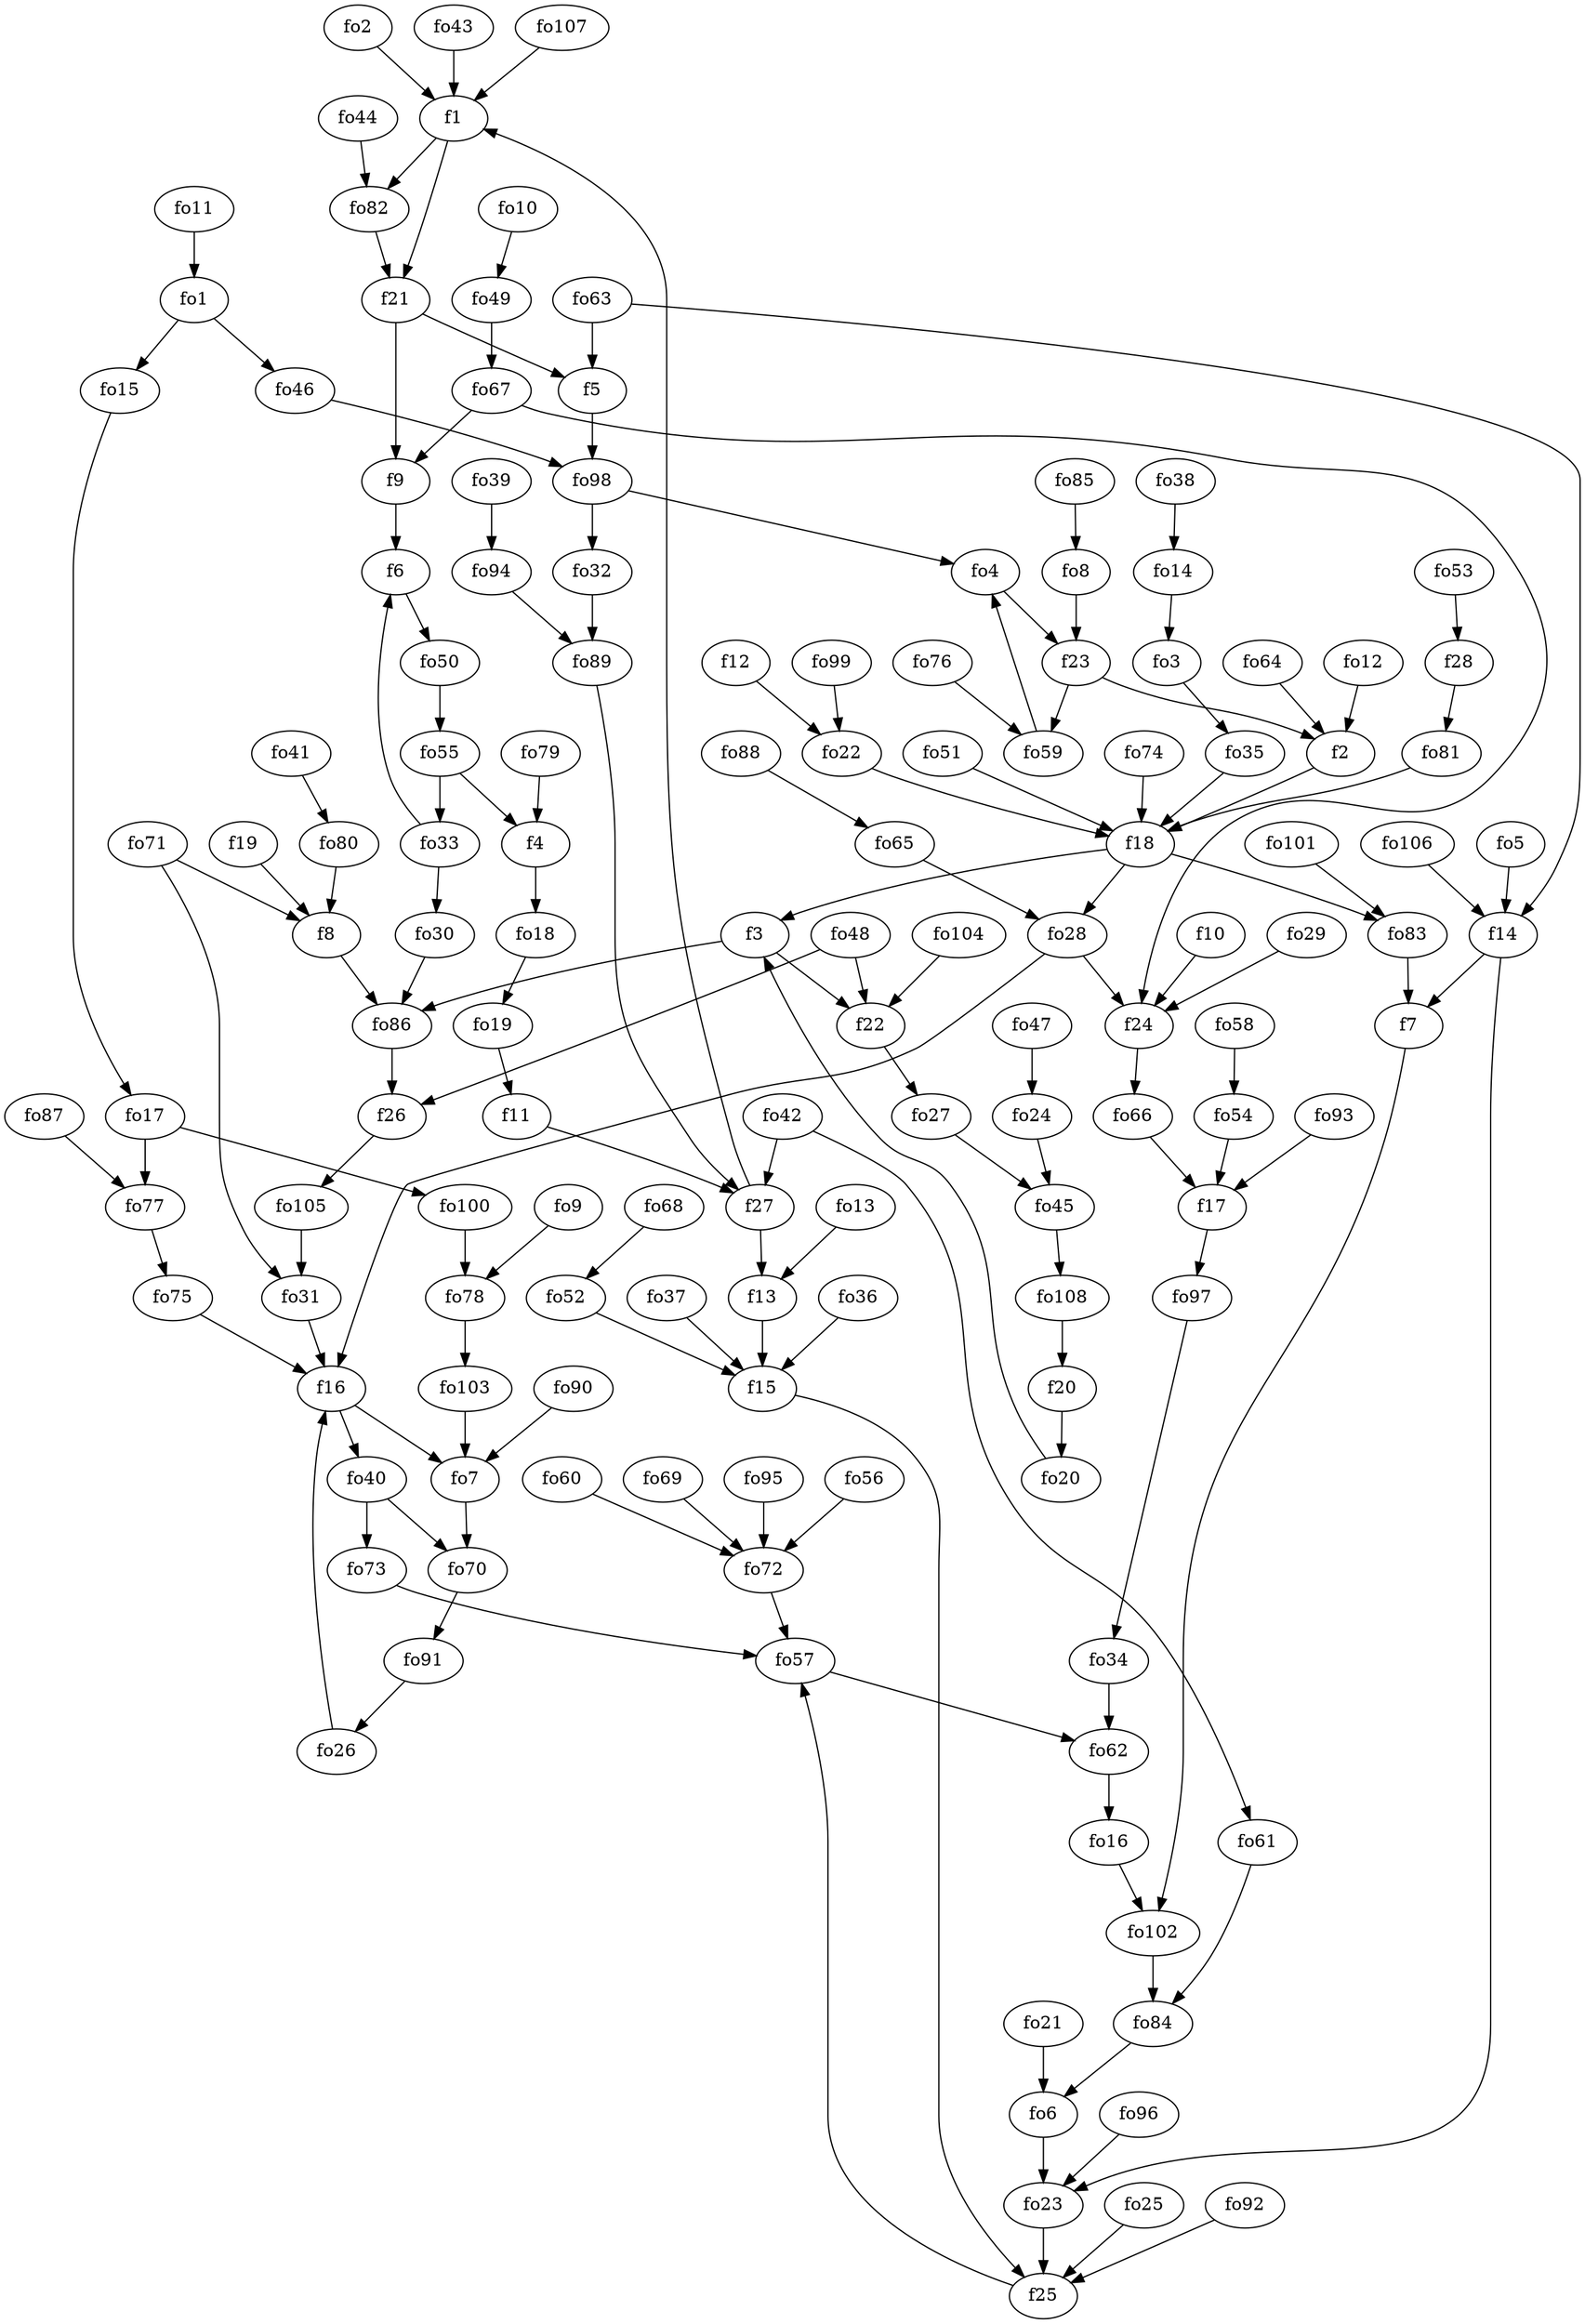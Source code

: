 strict digraph  {
f1;
f2;
f3;
f4;
f5;
f6;
f7;
f8;
f9;
f10;
f11;
f12;
f13;
f14;
f15;
f16;
f17;
f18;
f19;
f20;
f21;
f22;
f23;
f24;
f25;
f26;
f27;
f28;
fo1;
fo2;
fo3;
fo4;
fo5;
fo6;
fo7;
fo8;
fo9;
fo10;
fo11;
fo12;
fo13;
fo14;
fo15;
fo16;
fo17;
fo18;
fo19;
fo20;
fo21;
fo22;
fo23;
fo24;
fo25;
fo26;
fo27;
fo28;
fo29;
fo30;
fo31;
fo32;
fo33;
fo34;
fo35;
fo36;
fo37;
fo38;
fo39;
fo40;
fo41;
fo42;
fo43;
fo44;
fo45;
fo46;
fo47;
fo48;
fo49;
fo50;
fo51;
fo52;
fo53;
fo54;
fo55;
fo56;
fo57;
fo58;
fo59;
fo60;
fo61;
fo62;
fo63;
fo64;
fo65;
fo66;
fo67;
fo68;
fo69;
fo70;
fo71;
fo72;
fo73;
fo74;
fo75;
fo76;
fo77;
fo78;
fo79;
fo80;
fo81;
fo82;
fo83;
fo84;
fo85;
fo86;
fo87;
fo88;
fo89;
fo90;
fo91;
fo92;
fo93;
fo94;
fo95;
fo96;
fo97;
fo98;
fo99;
fo100;
fo101;
fo102;
fo103;
fo104;
fo105;
fo106;
fo107;
fo108;
f1 -> f21  [weight=2];
f1 -> fo82  [weight=2];
f2 -> f18  [weight=2];
f3 -> f22  [weight=2];
f3 -> fo86  [weight=2];
f4 -> fo18  [weight=2];
f5 -> fo98  [weight=2];
f6 -> fo50  [weight=2];
f7 -> fo102  [weight=2];
f8 -> fo86  [weight=2];
f9 -> f6  [weight=2];
f10 -> f24  [weight=2];
f11 -> f27  [weight=2];
f12 -> fo22  [weight=2];
f13 -> f15  [weight=2];
f14 -> fo23  [weight=2];
f14 -> f7  [weight=2];
f15 -> f25  [weight=2];
f16 -> fo7  [weight=2];
f16 -> fo40  [weight=2];
f17 -> fo97  [weight=2];
f18 -> fo28  [weight=2];
f18 -> f3  [weight=2];
f18 -> fo83  [weight=2];
f19 -> f8  [weight=2];
f20 -> fo20  [weight=2];
f21 -> f5  [weight=2];
f21 -> f9  [weight=2];
f22 -> fo27  [weight=2];
f23 -> fo59  [weight=2];
f23 -> f2  [weight=2];
f24 -> fo66  [weight=2];
f25 -> fo57  [weight=2];
f26 -> fo105  [weight=2];
f27 -> f13  [weight=2];
f27 -> f1  [weight=2];
f28 -> fo81  [weight=2];
fo1 -> fo15  [weight=2];
fo1 -> fo46  [weight=2];
fo2 -> f1  [weight=2];
fo3 -> fo35  [weight=2];
fo4 -> f23  [weight=2];
fo5 -> f14  [weight=2];
fo6 -> fo23  [weight=2];
fo7 -> fo70  [weight=2];
fo8 -> f23  [weight=2];
fo9 -> fo78  [weight=2];
fo10 -> fo49  [weight=2];
fo11 -> fo1  [weight=2];
fo12 -> f2  [weight=2];
fo13 -> f13  [weight=2];
fo14 -> fo3  [weight=2];
fo15 -> fo17  [weight=2];
fo16 -> fo102  [weight=2];
fo17 -> fo77  [weight=2];
fo17 -> fo100  [weight=2];
fo18 -> fo19  [weight=2];
fo19 -> f11  [weight=2];
fo20 -> f3  [weight=2];
fo21 -> fo6  [weight=2];
fo22 -> f18  [weight=2];
fo23 -> f25  [weight=2];
fo24 -> fo45  [weight=2];
fo25 -> f25  [weight=2];
fo26 -> f16  [weight=2];
fo27 -> fo45  [weight=2];
fo28 -> f24  [weight=2];
fo28 -> f16  [weight=2];
fo29 -> f24  [weight=2];
fo30 -> fo86  [weight=2];
fo31 -> f16  [weight=2];
fo32 -> fo89  [weight=2];
fo33 -> fo30  [weight=2];
fo33 -> f6  [weight=2];
fo34 -> fo62  [weight=2];
fo35 -> f18  [weight=2];
fo36 -> f15  [weight=2];
fo37 -> f15  [weight=2];
fo38 -> fo14  [weight=2];
fo39 -> fo94  [weight=2];
fo40 -> fo70  [weight=2];
fo40 -> fo73  [weight=2];
fo41 -> fo80  [weight=2];
fo42 -> fo61  [weight=2];
fo42 -> f27  [weight=2];
fo43 -> f1  [weight=2];
fo44 -> fo82  [weight=2];
fo45 -> fo108  [weight=2];
fo46 -> fo98  [weight=2];
fo47 -> fo24  [weight=2];
fo48 -> f26  [weight=2];
fo48 -> f22  [weight=2];
fo49 -> fo67  [weight=2];
fo50 -> fo55  [weight=2];
fo51 -> f18  [weight=2];
fo52 -> f15  [weight=2];
fo53 -> f28  [weight=2];
fo54 -> f17  [weight=2];
fo55 -> f4  [weight=2];
fo55 -> fo33  [weight=2];
fo56 -> fo72  [weight=2];
fo57 -> fo62  [weight=2];
fo58 -> fo54  [weight=2];
fo59 -> fo4  [weight=2];
fo60 -> fo72  [weight=2];
fo61 -> fo84  [weight=2];
fo62 -> fo16  [weight=2];
fo63 -> f14  [weight=2];
fo63 -> f5  [weight=2];
fo64 -> f2  [weight=2];
fo65 -> fo28  [weight=2];
fo66 -> f17  [weight=2];
fo67 -> f24  [weight=2];
fo67 -> f9  [weight=2];
fo68 -> fo52  [weight=2];
fo69 -> fo72  [weight=2];
fo70 -> fo91  [weight=2];
fo71 -> f8  [weight=2];
fo71 -> fo31  [weight=2];
fo72 -> fo57  [weight=2];
fo73 -> fo57  [weight=2];
fo74 -> f18  [weight=2];
fo75 -> f16  [weight=2];
fo76 -> fo59  [weight=2];
fo77 -> fo75  [weight=2];
fo78 -> fo103  [weight=2];
fo79 -> f4  [weight=2];
fo80 -> f8  [weight=2];
fo81 -> f18  [weight=2];
fo82 -> f21  [weight=2];
fo83 -> f7  [weight=2];
fo84 -> fo6  [weight=2];
fo85 -> fo8  [weight=2];
fo86 -> f26  [weight=2];
fo87 -> fo77  [weight=2];
fo88 -> fo65  [weight=2];
fo89 -> f27  [weight=2];
fo90 -> fo7  [weight=2];
fo91 -> fo26  [weight=2];
fo92 -> f25  [weight=2];
fo93 -> f17  [weight=2];
fo94 -> fo89  [weight=2];
fo95 -> fo72  [weight=2];
fo96 -> fo23  [weight=2];
fo97 -> fo34  [weight=2];
fo98 -> fo4  [weight=2];
fo98 -> fo32  [weight=2];
fo99 -> fo22  [weight=2];
fo100 -> fo78  [weight=2];
fo101 -> fo83  [weight=2];
fo102 -> fo84  [weight=2];
fo103 -> fo7  [weight=2];
fo104 -> f22  [weight=2];
fo105 -> fo31  [weight=2];
fo106 -> f14  [weight=2];
fo107 -> f1  [weight=2];
fo108 -> f20  [weight=2];
}
